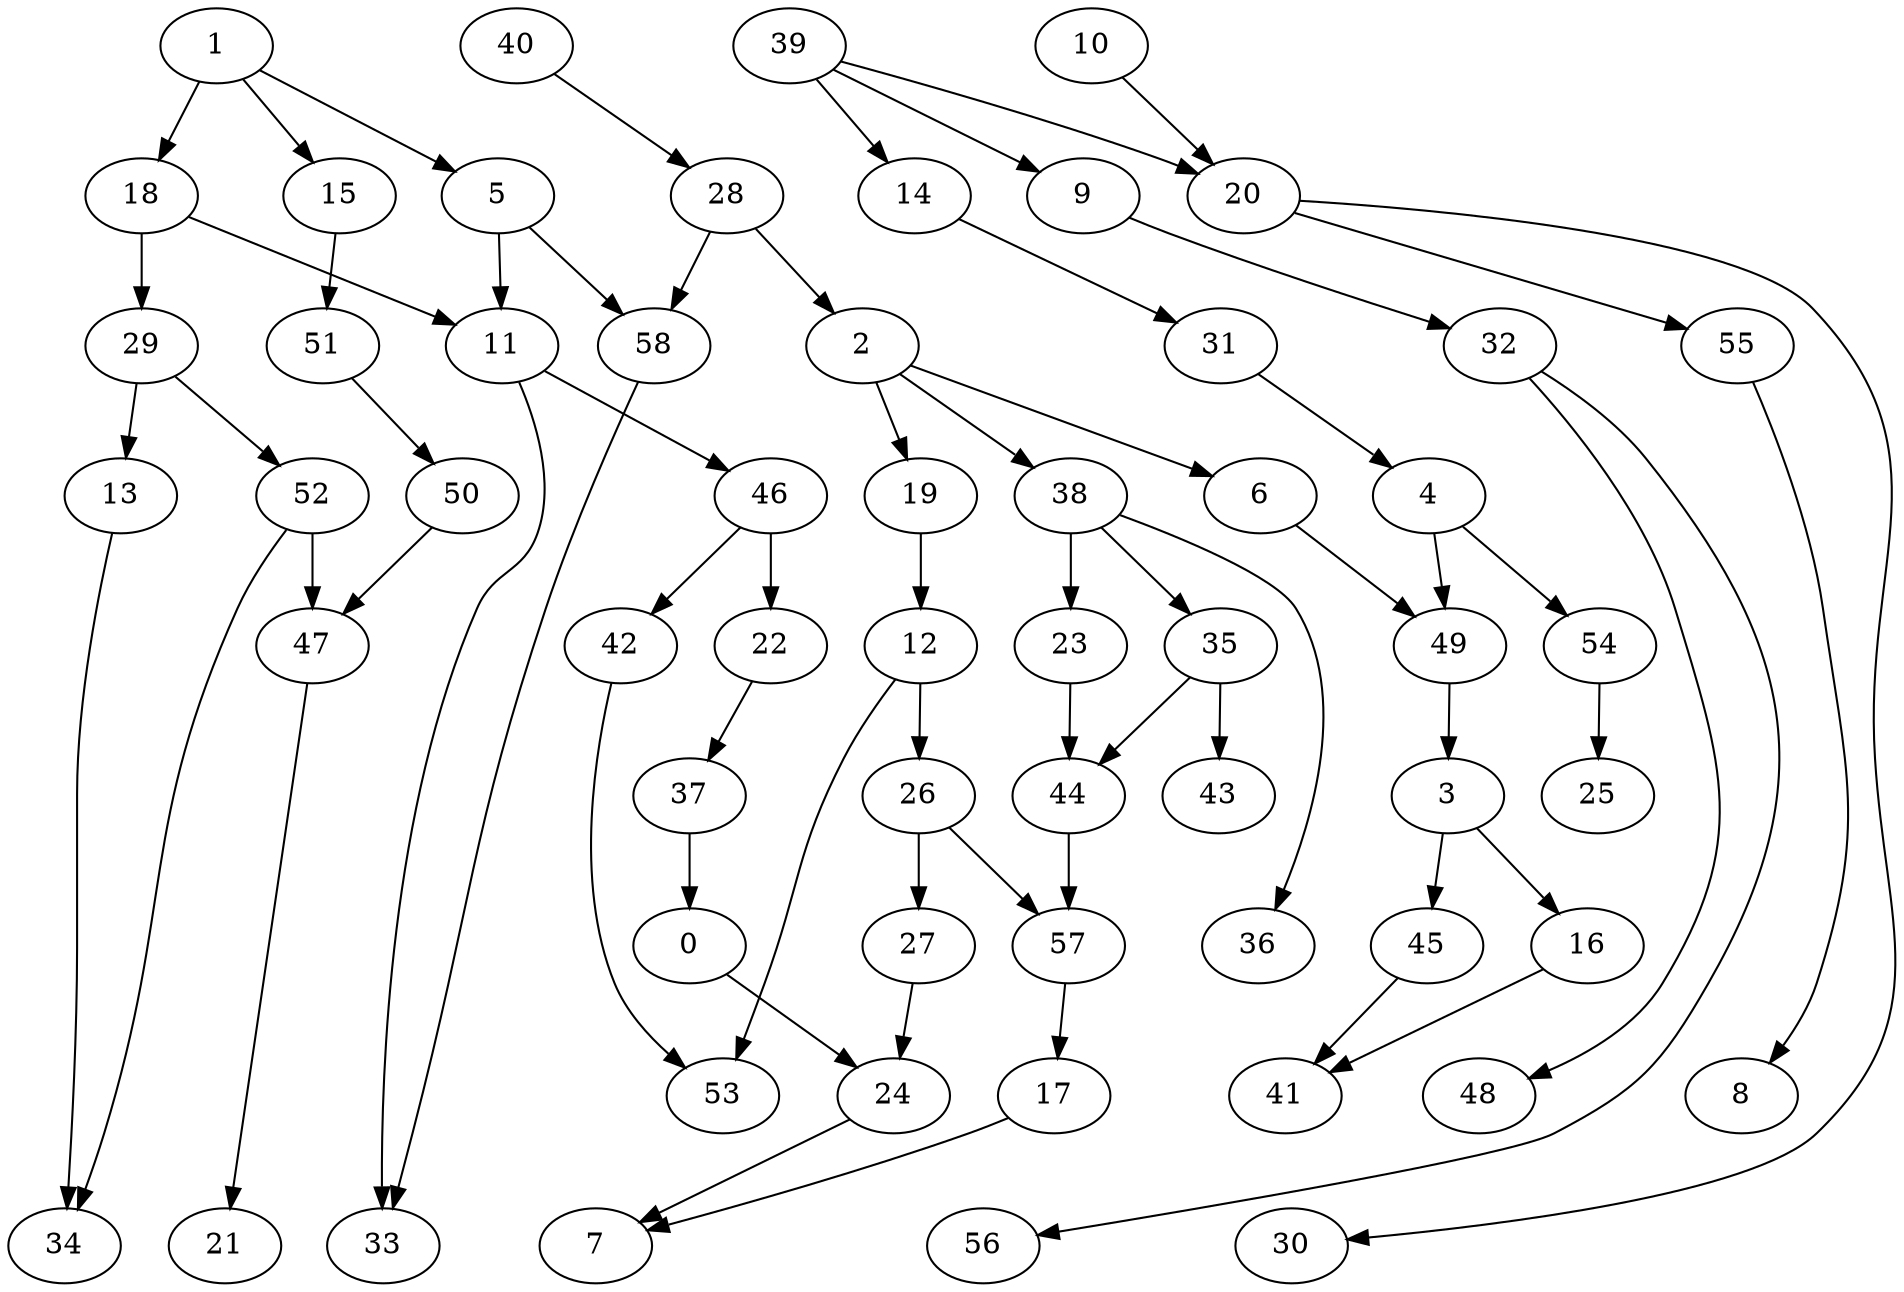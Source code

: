 digraph g {
0;
1;
2;
3;
4;
5;
6;
7;
8;
9;
10;
11;
12;
13;
14;
15;
16;
17;
18;
19;
20;
21;
22;
23;
24;
25;
26;
27;
28;
29;
30;
31;
32;
33;
34;
35;
36;
37;
38;
39;
40;
41;
42;
43;
44;
45;
46;
47;
48;
49;
50;
51;
52;
53;
54;
55;
56;
57;
58;
0 -> 24 [weight=0];
1 -> 5 [weight=0];
1 -> 15 [weight=0];
1 -> 18 [weight=0];
2 -> 6 [weight=0];
2 -> 19 [weight=0];
2 -> 38 [weight=0];
3 -> 16 [weight=0];
3 -> 45 [weight=0];
4 -> 49 [weight=0];
4 -> 54 [weight=0];
5 -> 58 [weight=0];
5 -> 11 [weight=0];
6 -> 49 [weight=0];
9 -> 32 [weight=0];
10 -> 20 [weight=0];
11 -> 33 [weight=0];
11 -> 46 [weight=0];
12 -> 26 [weight=0];
12 -> 53 [weight=0];
13 -> 34 [weight=0];
14 -> 31 [weight=0];
15 -> 51 [weight=0];
16 -> 41 [weight=0];
17 -> 7 [weight=0];
18 -> 11 [weight=0];
18 -> 29 [weight=0];
19 -> 12 [weight=0];
20 -> 55 [weight=0];
20 -> 30 [weight=0];
22 -> 37 [weight=0];
23 -> 44 [weight=0];
24 -> 7 [weight=0];
26 -> 57 [weight=0];
26 -> 27 [weight=0];
27 -> 24 [weight=0];
28 -> 58 [weight=0];
28 -> 2 [weight=0];
29 -> 13 [weight=0];
29 -> 52 [weight=0];
31 -> 4 [weight=0];
32 -> 56 [weight=0];
32 -> 48 [weight=0];
35 -> 44 [weight=0];
35 -> 43 [weight=0];
37 -> 0 [weight=0];
38 -> 23 [weight=1];
38 -> 35 [weight=0];
38 -> 36 [weight=0];
39 -> 9 [weight=0];
39 -> 20 [weight=0];
39 -> 14 [weight=0];
40 -> 28 [weight=0];
42 -> 53 [weight=0];
44 -> 57 [weight=0];
45 -> 41 [weight=0];
46 -> 22 [weight=0];
46 -> 42 [weight=0];
47 -> 21 [weight=0];
49 -> 3 [weight=0];
50 -> 47 [weight=0];
51 -> 50 [weight=0];
52 -> 34 [weight=0];
52 -> 47 [weight=0];
54 -> 25 [weight=0];
55 -> 8 [weight=0];
57 -> 17 [weight=0];
58 -> 33 [weight=0];
}
